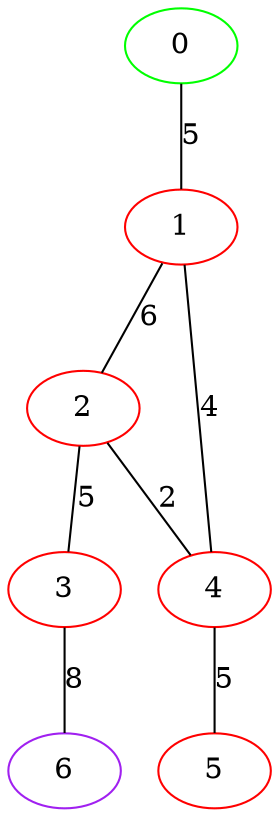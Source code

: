 graph "" {
0 [color=green, weight=2];
1 [color=red, weight=1];
2 [color=red, weight=1];
3 [color=red, weight=1];
4 [color=red, weight=1];
5 [color=red, weight=1];
6 [color=purple, weight=4];
0 -- 1  [key=0, label=5];
1 -- 2  [key=0, label=6];
1 -- 4  [key=0, label=4];
2 -- 3  [key=0, label=5];
2 -- 4  [key=0, label=2];
3 -- 6  [key=0, label=8];
4 -- 5  [key=0, label=5];
}
